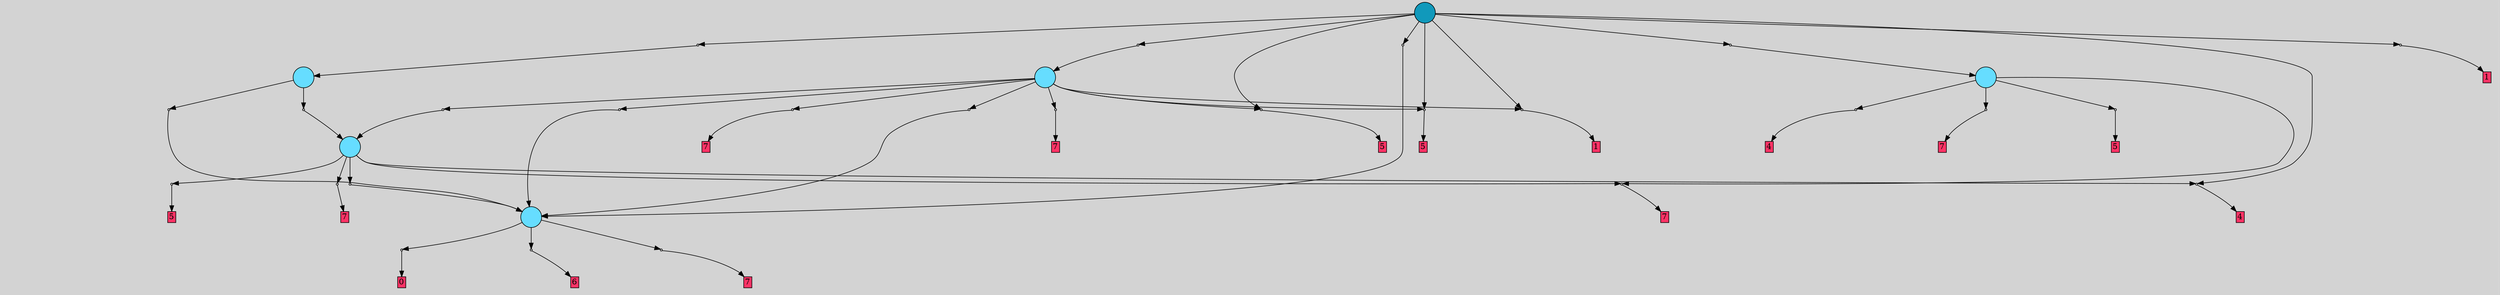 // File exported with GEGELATI v1.3.1
// On the 2024-04-12 16:10:17
// With the File::TPGGraphDotExporter
digraph{
	graph[pad = "0.212, 0.055" bgcolor = lightgray]
	node[shape=circle style = filled label = ""]
		T0 [fillcolor="#66ddff"]
		T1 [fillcolor="#66ddff"]
		T2 [fillcolor="#66ddff"]
		T3 [fillcolor="#66ddff"]
		T4 [fillcolor="#66ddff"]
		T5 [fillcolor="#1199bb"]
		P0 [fillcolor="#cccccc" shape=point] //
		I0 [shape=box style=invis label="0|0&4|3#1|4#3|0#2|2#2|5#3|0&#92;n"]
		P0 -> I0[style=invis]
		A0 [fillcolor="#ff3366" shape=box margin=0.03 width=0 height=0 label="0"]
		T0 -> P0 -> A0
		P1 [fillcolor="#cccccc" shape=point] //
		I1 [shape=box style=invis label="7|0&3|5#3|2#4|1#2|4#1|3#1|3&#92;n"]
		P1 -> I1[style=invis]
		A1 [fillcolor="#ff3366" shape=box margin=0.03 width=0 height=0 label="6"]
		T0 -> P1 -> A1
		P2 [fillcolor="#cccccc" shape=point] //
		I2 [shape=box style=invis label="2|0&4|2#3|4#3|2#3|5#0|4#1|2&#92;n"]
		P2 -> I2[style=invis]
		A2 [fillcolor="#ff3366" shape=box margin=0.03 width=0 height=0 label="7"]
		T0 -> P2 -> A2
		P3 [fillcolor="#cccccc" shape=point] //
		I3 [shape=box style=invis label="3|7&0|0#3|2#3|6#3|1#3|7#0|5&#92;n1|0&4|7#0|7#0|7#3|1#2|0#1|3&#92;n"]
		P3 -> I3[style=invis]
		A3 [fillcolor="#ff3366" shape=box margin=0.03 width=0 height=0 label="4"]
		T1 -> P3 -> A3
		P4 [fillcolor="#cccccc" shape=point] //
		I4 [shape=box style=invis label="1|0&4|1#3|4#1|0#0|4#0|6#0|5&#92;n"]
		P4 -> I4[style=invis]
		A4 [fillcolor="#ff3366" shape=box margin=0.03 width=0 height=0 label="7"]
		T1 -> P4 -> A4
		P5 [fillcolor="#cccccc" shape=point] //
		I5 [shape=box style=invis label="7|3&2|3#1|6#0|6#4|3#4|6#0|0&#92;n7|0&2|1#2|3#3|5#0|3#1|3#3|7&#92;n"]
		P5 -> I5[style=invis]
		A5 [fillcolor="#ff3366" shape=box margin=0.03 width=0 height=0 label="7"]
		T1 -> P5 -> A5
		P6 [fillcolor="#cccccc" shape=point] //
		I6 [shape=box style=invis label="2|0&3|2#4|0#1|5#4|3#0|3#4|5&#92;n"]
		P6 -> I6[style=invis]
		A6 [fillcolor="#ff3366" shape=box margin=0.03 width=0 height=0 label="5"]
		T1 -> P6 -> A6
		P7 [fillcolor="#cccccc" shape=point] //
		I7 [shape=box style=invis label="2|1&2|3#0|6#3|2#2|2#0|1#3|5&#92;n8|0&1|2#2|0#1|0#4|1#2|7#0|1&#92;n"]
		P7 -> I7[style=invis]
		T2 -> P7 -> T0
		T2 -> P4
		P8 [fillcolor="#cccccc" shape=point] //
		I8 [shape=box style=invis label="2|0&3|2#4|0#1|5#4|3#1|2#4|5&#92;n"]
		P8 -> I8[style=invis]
		A7 [fillcolor="#ff3366" shape=box margin=0.03 width=0 height=0 label="5"]
		T2 -> P8 -> A7
		P9 [fillcolor="#cccccc" shape=point] //
		I9 [shape=box style=invis label="0|0&4|3#1|2#3|0#2|2#2|5#4|0&#92;n"]
		P9 -> I9[style=invis]
		A8 [fillcolor="#ff3366" shape=box margin=0.03 width=0 height=0 label="7"]
		T2 -> P9 -> A8
		P10 [fillcolor="#cccccc" shape=point] //
		I10 [shape=box style=invis label="3|7&0|0#3|2#3|6#3|1#3|7#0|5&#92;n1|0&4|7#0|7#0|7#3|1#2|0#1|3&#92;n"]
		P10 -> I10[style=invis]
		A9 [fillcolor="#ff3366" shape=box margin=0.03 width=0 height=0 label="4"]
		T2 -> P10 -> A9
		P11 [fillcolor="#cccccc" shape=point] //
		I11 [shape=box style=invis label="0|0&4|3#3|2#3|0#2|2#2|5#4|0&#92;n"]
		P11 -> I11[style=invis]
		T3 -> P11 -> T2
		P12 [fillcolor="#cccccc" shape=point] //
		I12 [shape=box style=invis label="0|7&1|0#4|4#2|7#3|2#4|6#3|7&#92;n2|1&2|3#0|6#3|2#2|2#0|1#3|5&#92;n8|0&0|1#1|7#1|0#4|3#3|3#0|7&#92;n"]
		P12 -> I12[style=invis]
		T3 -> P12 -> T0
		P13 [fillcolor="#cccccc" shape=point] //
		I13 [shape=box style=invis label="7|0&2|3#0|6#4|3#2|0#1|1#2|6&#92;n"]
		P13 -> I13[style=invis]
		A10 [fillcolor="#ff3366" shape=box margin=0.03 width=0 height=0 label="7"]
		T4 -> P13 -> A10
		P14 [fillcolor="#cccccc" shape=point] //
		I14 [shape=box style=invis label="0|0&4|2#3|2#0|0#2|2#2|5#3|0&#92;n"]
		P14 -> I14[style=invis]
		T4 -> P14 -> T2
		P15 [fillcolor="#cccccc" shape=point] //
		I15 [shape=box style=invis label="6|0&3|5#2|7#3|0#2|5#4|7#0|6&#92;n"]
		P15 -> I15[style=invis]
		A11 [fillcolor="#ff3366" shape=box margin=0.03 width=0 height=0 label="5"]
		T4 -> P15 -> A11
		P16 [fillcolor="#cccccc" shape=point] //
		I16 [shape=box style=invis label="2|0&3|2#4|0#1|5#4|3#1|3#4|5&#92;n"]
		P16 -> I16[style=invis]
		A12 [fillcolor="#ff3366" shape=box margin=0.03 width=0 height=0 label="5"]
		T4 -> P16 -> A12
		P17 [fillcolor="#cccccc" shape=point] //
		I17 [shape=box style=invis label="6|0&3|7#4|6#4|6#2|5#0|6#3|0&#92;n"]
		P17 -> I17[style=invis]
		A13 [fillcolor="#ff3366" shape=box margin=0.03 width=0 height=0 label="1"]
		T4 -> P17 -> A13
		P18 [fillcolor="#cccccc" shape=point] //
		I18 [shape=box style=invis label="8|5&3|4#1|5#0|4#2|0#3|5#2|1&#92;n2|0&0|5#3|4#4|4#0|1#3|7#1|3&#92;n"]
		P18 -> I18[style=invis]
		A14 [fillcolor="#ff3366" shape=box margin=0.03 width=0 height=0 label="7"]
		T4 -> P18 -> A14
		P19 [fillcolor="#cccccc" shape=point] //
		I19 [shape=box style=invis label="7|0&1|2#2|0#1|0#4|1#2|7#0|1&#92;n"]
		P19 -> I19[style=invis]
		T4 -> P19 -> T0
		P20 [fillcolor="#cccccc" shape=point] //
		I20 [shape=box style=invis label="2|1&4|3#0|6#3|2#2|2#0|1#3|5&#92;n8|0&0|1#1|7#1|0#4|3#3|3#0|7&#92;n"]
		P20 -> I20[style=invis]
		T4 -> P20 -> T0
		P21 [fillcolor="#cccccc" shape=point] //
		I21 [shape=box style=invis label="8|0&0|1#1|7#1|0#4|3#3|3#0|7&#92;n"]
		P21 -> I21[style=invis]
		T5 -> P21 -> T3
		T5 -> P15
		T5 -> P16
		P22 [fillcolor="#cccccc" shape=point] //
		I22 [shape=box style=invis label="8|0&1|2#1|0#1|0#4|1#2|7#0|1&#92;n"]
		P22 -> I22[style=invis]
		T5 -> P22 -> T0
		T5 -> P10
		P23 [fillcolor="#cccccc" shape=point] //
		I23 [shape=box style=invis label="7|0&1|5#0|6#4|7#3|6#0|3#1|7&#92;n"]
		P23 -> I23[style=invis]
		T5 -> P23 -> T1
		P24 [fillcolor="#cccccc" shape=point] //
		I24 [shape=box style=invis label="2|0&2|7#3|2#0|0#3|7#4|0#3|2&#92;n"]
		P24 -> I24[style=invis]
		A15 [fillcolor="#ff3366" shape=box margin=0.03 width=0 height=0 label="1"]
		T5 -> P24 -> A15
		T5 -> P17
		P25 [fillcolor="#cccccc" shape=point] //
		I25 [shape=box style=invis label="6|0&1|7#3|7#2|1#1|7#0|3#2|1&#92;n"]
		P25 -> I25[style=invis]
		T5 -> P25 -> T4
		{ rank= same T5 }
}

